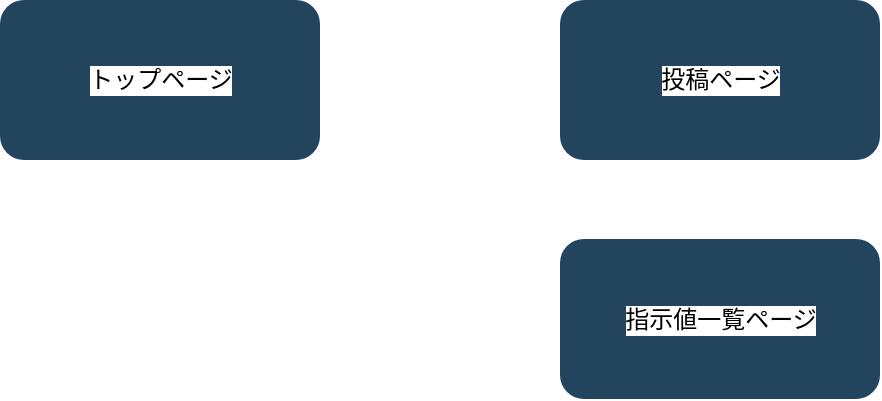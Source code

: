 <mxfile>
    <diagram id="rimaD1cWRLiIfrkqrKHe" name="ページ1">
        <mxGraphModel dx="639" dy="520" grid="1" gridSize="10" guides="1" tooltips="1" connect="1" arrows="1" fold="1" page="1" pageScale="1" pageWidth="827" pageHeight="1169" math="0" shadow="0">
            <root>
                <mxCell id="0"/>
                <mxCell id="1" parent="0"/>
                <mxCell id="2" value="トップページ" style="rounded=1;fillColor=#23445D;strokeColor=none;strokeWidth=2;fontFamily=Helvetica;html=1;gradientColor=none;labelBackgroundColor=#FFFFFF;fontColor=#000000;" vertex="1" parent="1">
                    <mxGeometry x="40" y="480" width="160" height="80" as="geometry"/>
                </mxCell>
                <mxCell id="3" value="投稿ページ" style="rounded=1;fillColor=#23445D;strokeColor=none;strokeWidth=2;fontFamily=Helvetica;html=1;gradientColor=none;labelBackgroundColor=#FFFFFF;fontColor=#000000;" vertex="1" parent="1">
                    <mxGeometry x="320" y="480" width="160" height="80" as="geometry"/>
                </mxCell>
                <mxCell id="4" value="指示値一覧ページ" style="rounded=1;fillColor=#23445D;strokeColor=none;strokeWidth=2;fontFamily=Helvetica;html=1;gradientColor=none;labelBackgroundColor=#FFFFFF;fontColor=#000000;" vertex="1" parent="1">
                    <mxGeometry x="320" y="599.5" width="160" height="80" as="geometry"/>
                </mxCell>
                <mxCell id="5" value="" style="edgeStyle=elbowEdgeStyle;elbow=horizontal;strokeWidth=3;strokeColor=#FFFFFF;fontFamily=Helvetica;html=1;entryX=0;entryY=0.5;entryDx=0;entryDy=0;fontColor=#000000;" edge="1" parent="1">
                    <mxGeometry x="-240.551" y="380" width="131.973" height="100" as="geometry">
                        <mxPoint x="200.004" y="519.5" as="sourcePoint"/>
                        <mxPoint x="320" y="520" as="targetPoint"/>
                        <Array as="points"/>
                    </mxGeometry>
                </mxCell>
                <mxCell id="6" value="" style="edgeStyle=elbowEdgeStyle;elbow=horizontal;strokeWidth=3;strokeColor=#FFFFFF;fontFamily=Helvetica;html=1;entryX=0;entryY=0.5;entryDx=0;entryDy=0;fontColor=#000000;" edge="1" parent="1">
                    <mxGeometry x="-956.451" y="569.5" width="131.973" height="100" as="geometry">
                        <mxPoint x="200" y="519.5" as="sourcePoint"/>
                        <mxPoint x="320" y="639.5" as="targetPoint"/>
                        <Array as="points">
                            <mxPoint x="240" y="519.5"/>
                            <mxPoint x="240" y="529.5"/>
                            <mxPoint x="270" y="839.5"/>
                            <mxPoint x="210" y="899.5"/>
                            <mxPoint y="859.5"/>
                            <mxPoint x="-20" y="979.5"/>
                            <mxPoint x="-20" y="789.5"/>
                            <mxPoint x="-20" y="649.5"/>
                            <mxPoint x="-40" y="559.5"/>
                        </Array>
                    </mxGeometry>
                </mxCell>
            </root>
        </mxGraphModel>
    </diagram>
</mxfile>